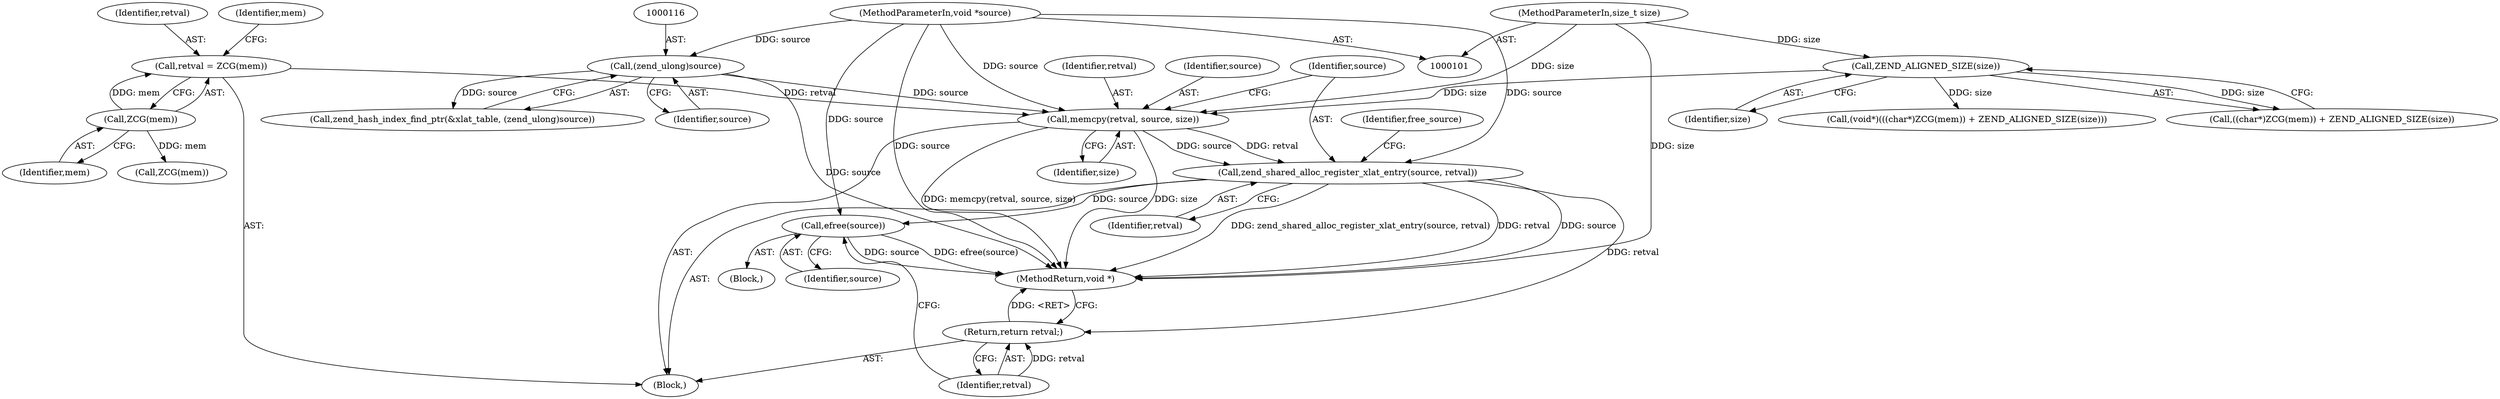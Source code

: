 digraph "0_php_777c39f4042327eac4b63c7ee87dc1c7a09a3115@API" {
"1000138" [label="(Call,memcpy(retval, source, size))"];
"1000122" [label="(Call,retval = ZCG(mem))"];
"1000124" [label="(Call,ZCG(mem))"];
"1000115" [label="(Call,(zend_ulong)source)"];
"1000102" [label="(MethodParameterIn,void *source)"];
"1000136" [label="(Call,ZEND_ALIGNED_SIZE(size))"];
"1000103" [label="(MethodParameterIn,size_t size)"];
"1000142" [label="(Call,zend_shared_alloc_register_xlat_entry(source, retval))"];
"1000148" [label="(Call,efree(source))"];
"1000150" [label="(Return,return retval;)"];
"1000139" [label="(Identifier,retval)"];
"1000128" [label="(Identifier,mem)"];
"1000122" [label="(Call,retval = ZCG(mem))"];
"1000151" [label="(Identifier,retval)"];
"1000143" [label="(Identifier,source)"];
"1000137" [label="(Identifier,size)"];
"1000117" [label="(Identifier,source)"];
"1000141" [label="(Identifier,size)"];
"1000140" [label="(Identifier,source)"];
"1000142" [label="(Call,zend_shared_alloc_register_xlat_entry(source, retval))"];
"1000136" [label="(Call,ZEND_ALIGNED_SIZE(size))"];
"1000138" [label="(Call,memcpy(retval, source, size))"];
"1000148" [label="(Call,efree(source))"];
"1000147" [label="(Block,)"];
"1000146" [label="(Identifier,free_source)"];
"1000124" [label="(Call,ZCG(mem))"];
"1000129" [label="(Call,(void*)(((char*)ZCG(mem)) + ZEND_ALIGNED_SIZE(size)))"];
"1000131" [label="(Call,((char*)ZCG(mem)) + ZEND_ALIGNED_SIZE(size))"];
"1000125" [label="(Identifier,mem)"];
"1000127" [label="(Call,ZCG(mem))"];
"1000112" [label="(Call,zend_hash_index_find_ptr(&xlat_table, (zend_ulong)source))"];
"1000103" [label="(MethodParameterIn,size_t size)"];
"1000102" [label="(MethodParameterIn,void *source)"];
"1000149" [label="(Identifier,source)"];
"1000115" [label="(Call,(zend_ulong)source)"];
"1000152" [label="(MethodReturn,void *)"];
"1000105" [label="(Block,)"];
"1000150" [label="(Return,return retval;)"];
"1000123" [label="(Identifier,retval)"];
"1000144" [label="(Identifier,retval)"];
"1000138" -> "1000105"  [label="AST: "];
"1000138" -> "1000141"  [label="CFG: "];
"1000139" -> "1000138"  [label="AST: "];
"1000140" -> "1000138"  [label="AST: "];
"1000141" -> "1000138"  [label="AST: "];
"1000143" -> "1000138"  [label="CFG: "];
"1000138" -> "1000152"  [label="DDG: memcpy(retval, source, size)"];
"1000138" -> "1000152"  [label="DDG: size"];
"1000122" -> "1000138"  [label="DDG: retval"];
"1000115" -> "1000138"  [label="DDG: source"];
"1000102" -> "1000138"  [label="DDG: source"];
"1000136" -> "1000138"  [label="DDG: size"];
"1000103" -> "1000138"  [label="DDG: size"];
"1000138" -> "1000142"  [label="DDG: source"];
"1000138" -> "1000142"  [label="DDG: retval"];
"1000122" -> "1000105"  [label="AST: "];
"1000122" -> "1000124"  [label="CFG: "];
"1000123" -> "1000122"  [label="AST: "];
"1000124" -> "1000122"  [label="AST: "];
"1000128" -> "1000122"  [label="CFG: "];
"1000124" -> "1000122"  [label="DDG: mem"];
"1000124" -> "1000125"  [label="CFG: "];
"1000125" -> "1000124"  [label="AST: "];
"1000124" -> "1000127"  [label="DDG: mem"];
"1000115" -> "1000112"  [label="AST: "];
"1000115" -> "1000117"  [label="CFG: "];
"1000116" -> "1000115"  [label="AST: "];
"1000117" -> "1000115"  [label="AST: "];
"1000112" -> "1000115"  [label="CFG: "];
"1000115" -> "1000152"  [label="DDG: source"];
"1000115" -> "1000112"  [label="DDG: source"];
"1000102" -> "1000115"  [label="DDG: source"];
"1000102" -> "1000101"  [label="AST: "];
"1000102" -> "1000152"  [label="DDG: source"];
"1000102" -> "1000142"  [label="DDG: source"];
"1000102" -> "1000148"  [label="DDG: source"];
"1000136" -> "1000131"  [label="AST: "];
"1000136" -> "1000137"  [label="CFG: "];
"1000137" -> "1000136"  [label="AST: "];
"1000131" -> "1000136"  [label="CFG: "];
"1000136" -> "1000129"  [label="DDG: size"];
"1000136" -> "1000131"  [label="DDG: size"];
"1000103" -> "1000136"  [label="DDG: size"];
"1000103" -> "1000101"  [label="AST: "];
"1000103" -> "1000152"  [label="DDG: size"];
"1000142" -> "1000105"  [label="AST: "];
"1000142" -> "1000144"  [label="CFG: "];
"1000143" -> "1000142"  [label="AST: "];
"1000144" -> "1000142"  [label="AST: "];
"1000146" -> "1000142"  [label="CFG: "];
"1000142" -> "1000152"  [label="DDG: zend_shared_alloc_register_xlat_entry(source, retval)"];
"1000142" -> "1000152"  [label="DDG: retval"];
"1000142" -> "1000152"  [label="DDG: source"];
"1000142" -> "1000148"  [label="DDG: source"];
"1000142" -> "1000150"  [label="DDG: retval"];
"1000148" -> "1000147"  [label="AST: "];
"1000148" -> "1000149"  [label="CFG: "];
"1000149" -> "1000148"  [label="AST: "];
"1000151" -> "1000148"  [label="CFG: "];
"1000148" -> "1000152"  [label="DDG: source"];
"1000148" -> "1000152"  [label="DDG: efree(source)"];
"1000150" -> "1000105"  [label="AST: "];
"1000150" -> "1000151"  [label="CFG: "];
"1000151" -> "1000150"  [label="AST: "];
"1000152" -> "1000150"  [label="CFG: "];
"1000150" -> "1000152"  [label="DDG: <RET>"];
"1000151" -> "1000150"  [label="DDG: retval"];
}
